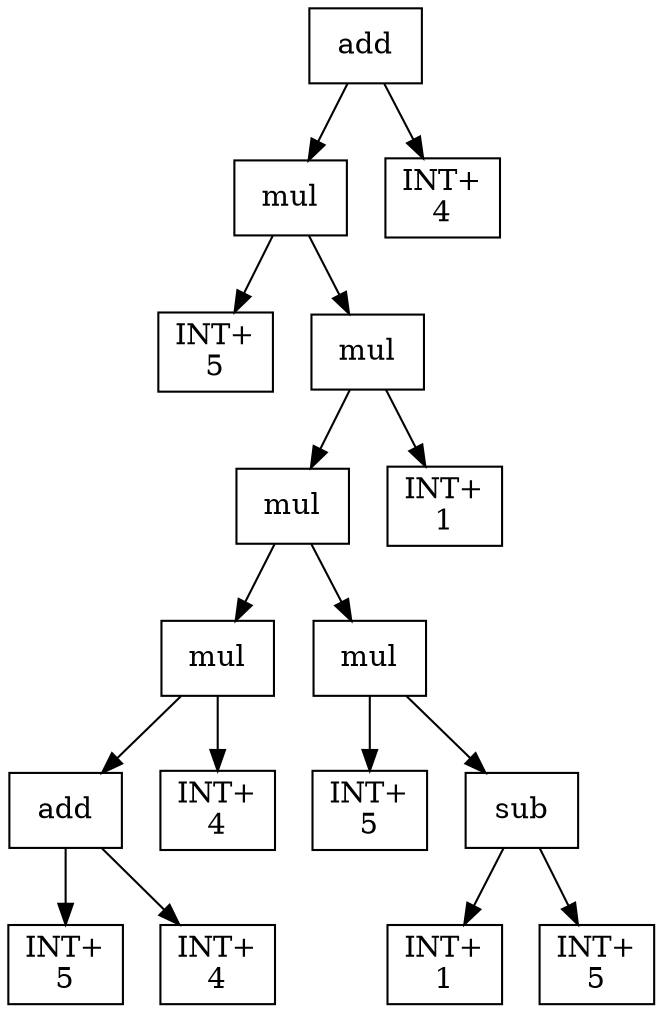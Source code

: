 digraph expr {
  node [shape=box];
  n1 [label="add"];
  n2 [label="mul"];
  n3 [label="INT+\n5"];
  n4 [label="mul"];
  n5 [label="mul"];
  n6 [label="mul"];
  n7 [label="add"];
  n8 [label="INT+\n5"];
  n9 [label="INT+\n4"];
  n7 -> n8;
  n7 -> n9;
  n10 [label="INT+\n4"];
  n6 -> n7;
  n6 -> n10;
  n11 [label="mul"];
  n12 [label="INT+\n5"];
  n13 [label="sub"];
  n14 [label="INT+\n1"];
  n15 [label="INT+\n5"];
  n13 -> n14;
  n13 -> n15;
  n11 -> n12;
  n11 -> n13;
  n5 -> n6;
  n5 -> n11;
  n16 [label="INT+\n1"];
  n4 -> n5;
  n4 -> n16;
  n2 -> n3;
  n2 -> n4;
  n17 [label="INT+\n4"];
  n1 -> n2;
  n1 -> n17;
}